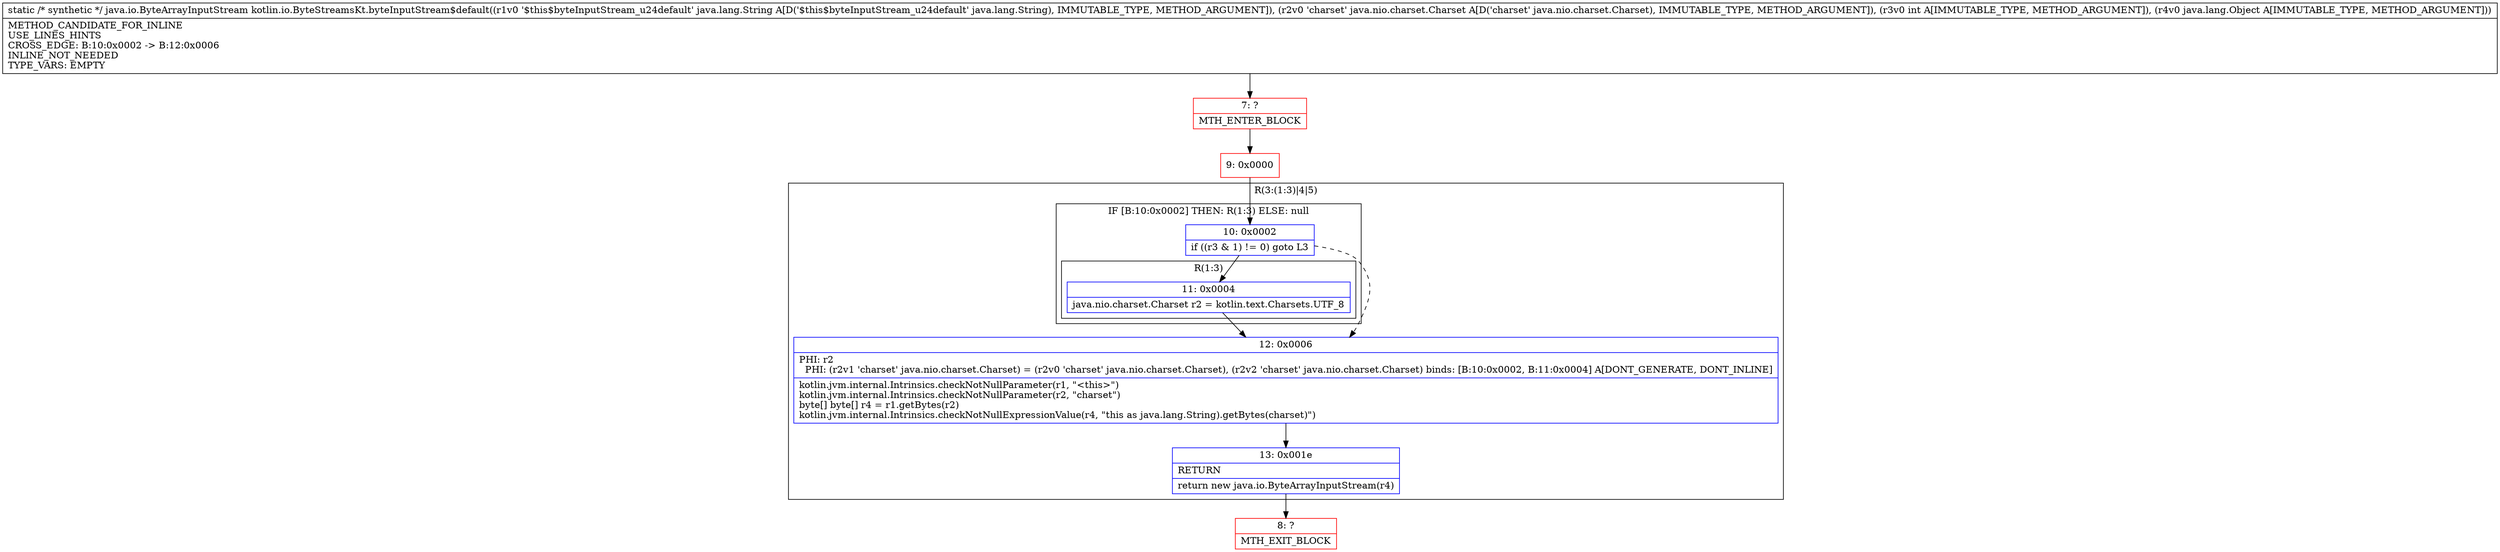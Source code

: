 digraph "CFG forkotlin.io.ByteStreamsKt.byteInputStream$default(Ljava\/lang\/String;Ljava\/nio\/charset\/Charset;ILjava\/lang\/Object;)Ljava\/io\/ByteArrayInputStream;" {
subgraph cluster_Region_1294499288 {
label = "R(3:(1:3)|4|5)";
node [shape=record,color=blue];
subgraph cluster_IfRegion_1018264450 {
label = "IF [B:10:0x0002] THEN: R(1:3) ELSE: null";
node [shape=record,color=blue];
Node_10 [shape=record,label="{10\:\ 0x0002|if ((r3 & 1) != 0) goto L3\l}"];
subgraph cluster_Region_1986059212 {
label = "R(1:3)";
node [shape=record,color=blue];
Node_11 [shape=record,label="{11\:\ 0x0004|java.nio.charset.Charset r2 = kotlin.text.Charsets.UTF_8\l}"];
}
}
Node_12 [shape=record,label="{12\:\ 0x0006|PHI: r2 \l  PHI: (r2v1 'charset' java.nio.charset.Charset) = (r2v0 'charset' java.nio.charset.Charset), (r2v2 'charset' java.nio.charset.Charset) binds: [B:10:0x0002, B:11:0x0004] A[DONT_GENERATE, DONT_INLINE]\l|kotlin.jvm.internal.Intrinsics.checkNotNullParameter(r1, \"\<this\>\")\lkotlin.jvm.internal.Intrinsics.checkNotNullParameter(r2, \"charset\")\lbyte[] byte[] r4 = r1.getBytes(r2)\lkotlin.jvm.internal.Intrinsics.checkNotNullExpressionValue(r4, \"this as java.lang.String).getBytes(charset)\")\l}"];
Node_13 [shape=record,label="{13\:\ 0x001e|RETURN\l|return new java.io.ByteArrayInputStream(r4)\l}"];
}
Node_7 [shape=record,color=red,label="{7\:\ ?|MTH_ENTER_BLOCK\l}"];
Node_9 [shape=record,color=red,label="{9\:\ 0x0000}"];
Node_8 [shape=record,color=red,label="{8\:\ ?|MTH_EXIT_BLOCK\l}"];
MethodNode[shape=record,label="{static \/* synthetic *\/ java.io.ByteArrayInputStream kotlin.io.ByteStreamsKt.byteInputStream$default((r1v0 '$this$byteInputStream_u24default' java.lang.String A[D('$this$byteInputStream_u24default' java.lang.String), IMMUTABLE_TYPE, METHOD_ARGUMENT]), (r2v0 'charset' java.nio.charset.Charset A[D('charset' java.nio.charset.Charset), IMMUTABLE_TYPE, METHOD_ARGUMENT]), (r3v0 int A[IMMUTABLE_TYPE, METHOD_ARGUMENT]), (r4v0 java.lang.Object A[IMMUTABLE_TYPE, METHOD_ARGUMENT]))  | METHOD_CANDIDATE_FOR_INLINE\lUSE_LINES_HINTS\lCROSS_EDGE: B:10:0x0002 \-\> B:12:0x0006\lINLINE_NOT_NEEDED\lTYPE_VARS: EMPTY\l}"];
MethodNode -> Node_7;Node_10 -> Node_11;
Node_10 -> Node_12[style=dashed];
Node_11 -> Node_12;
Node_12 -> Node_13;
Node_13 -> Node_8;
Node_7 -> Node_9;
Node_9 -> Node_10;
}

